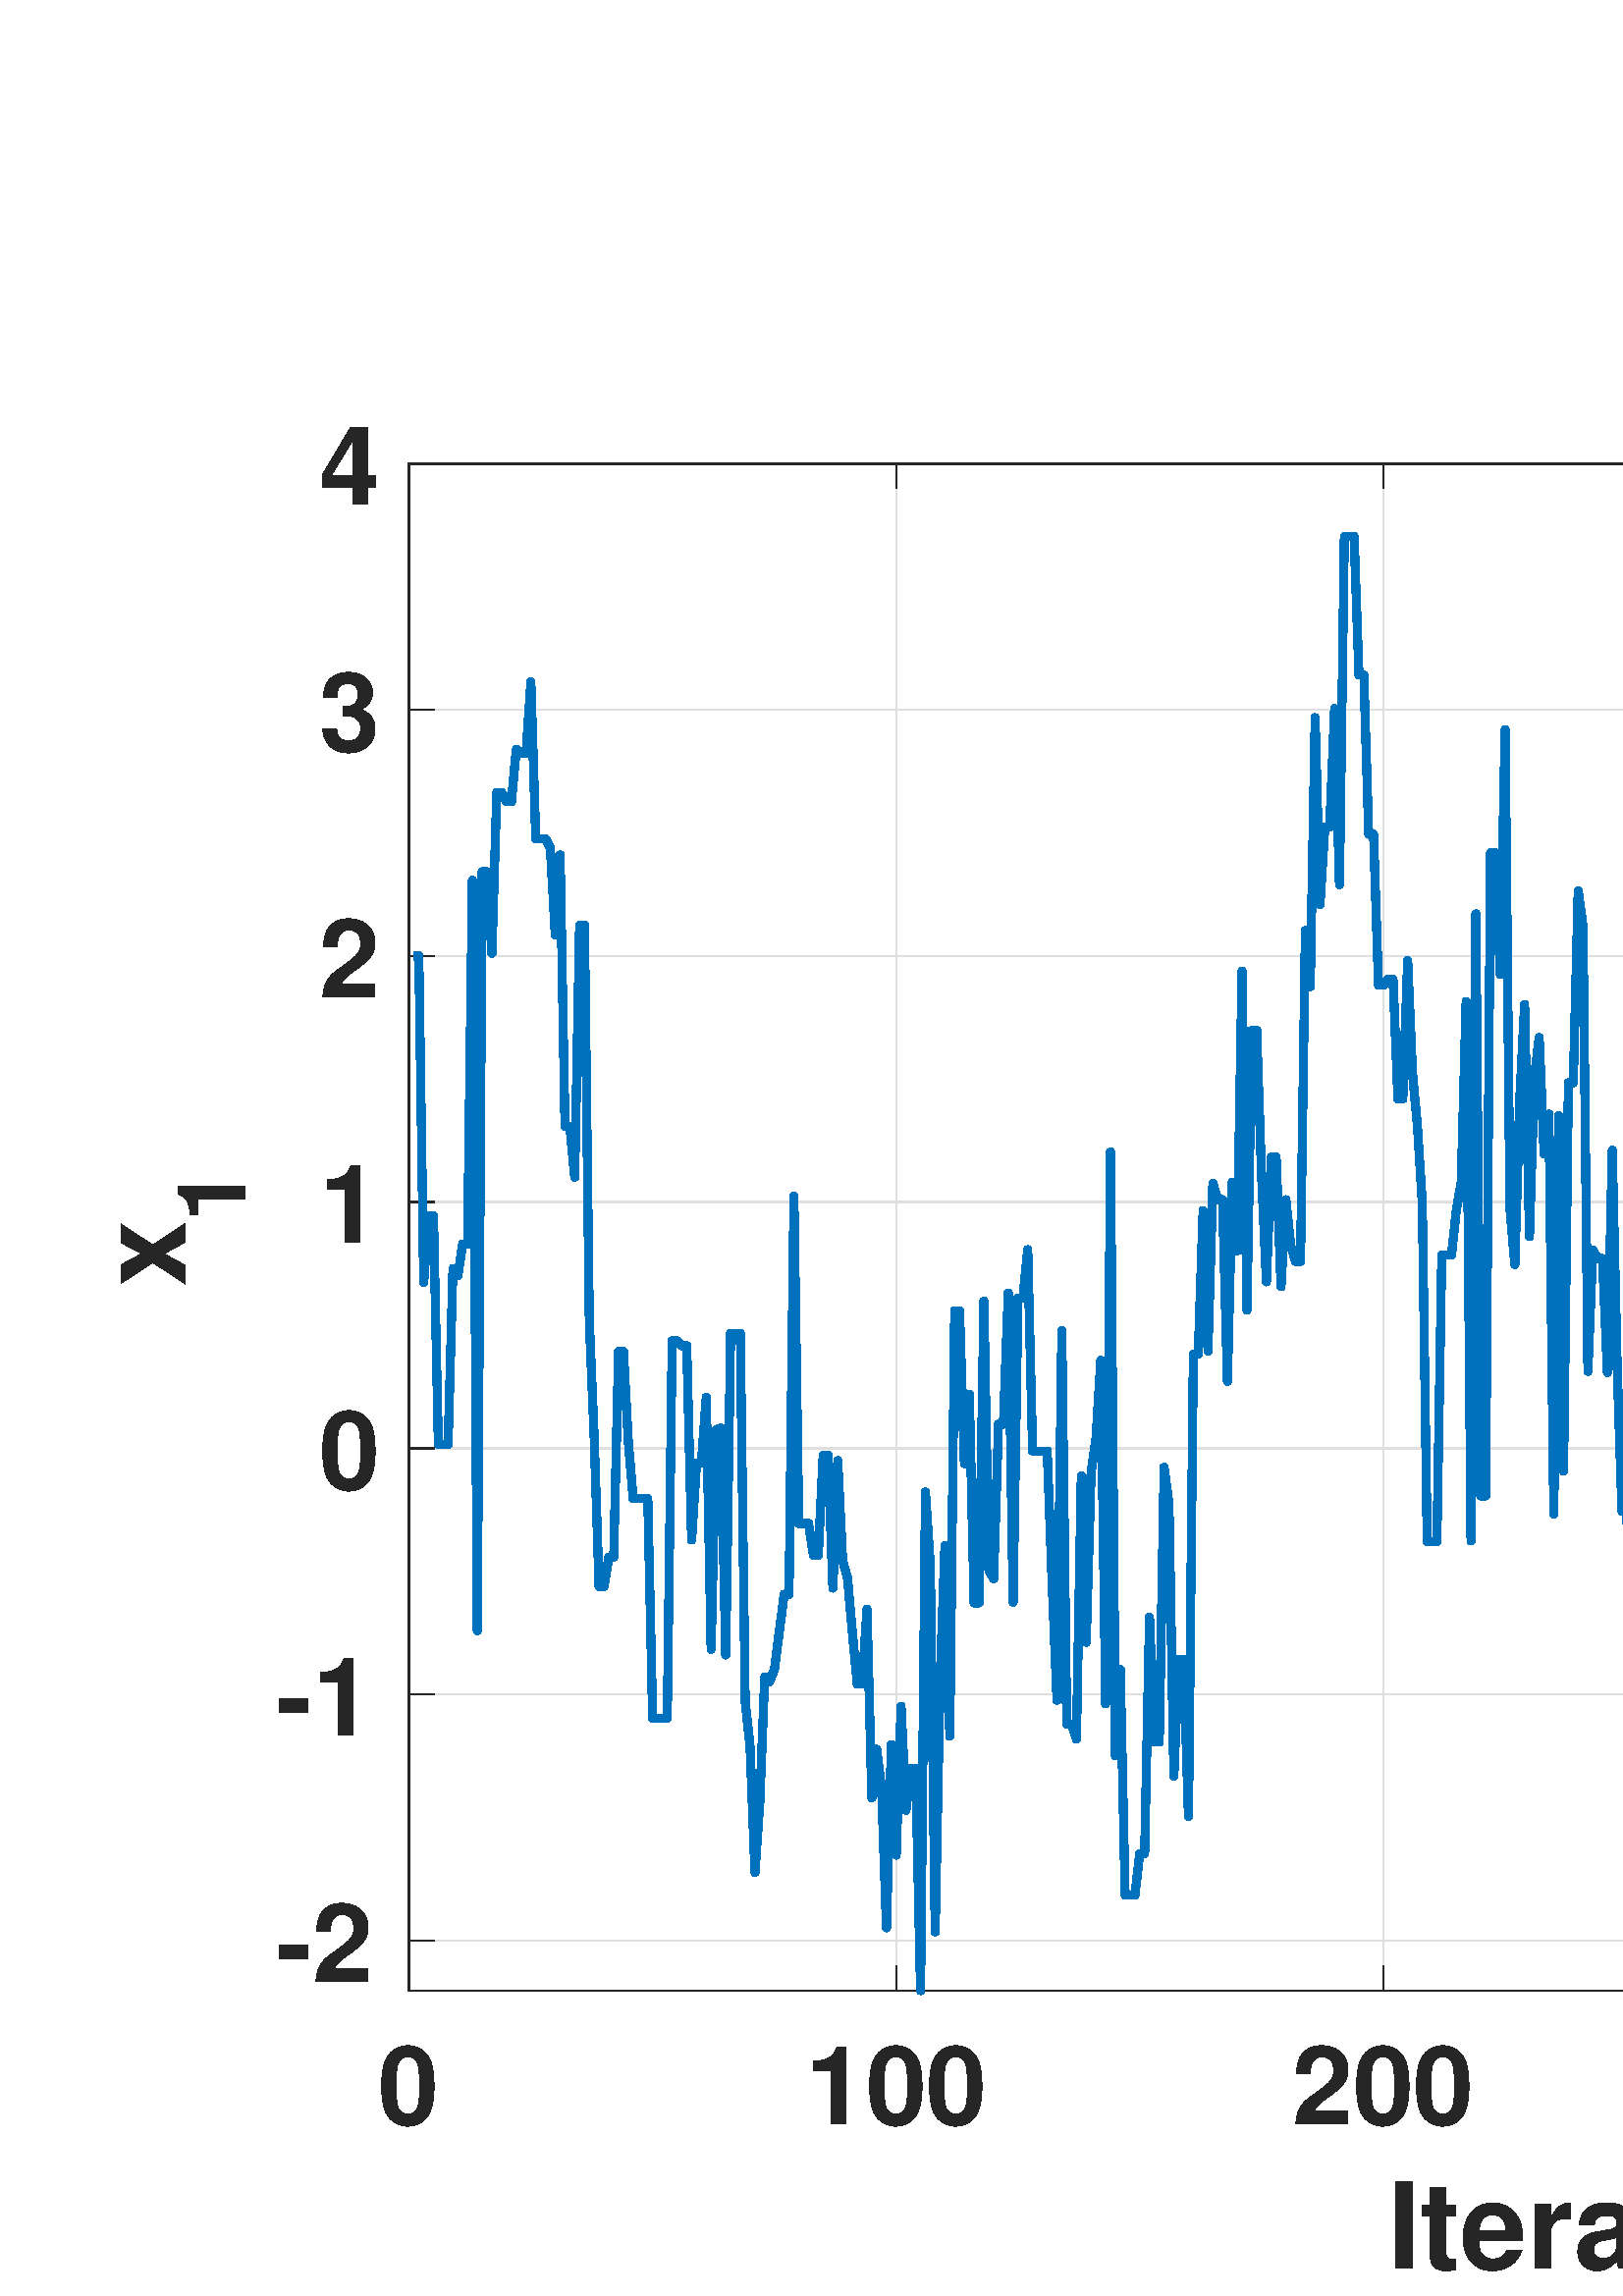 %!PS-Adobe-3.0 EPSF-3.0
%%Pages: (atend)
%%BoundingBox:    44     9  1075   686
%%LanguageLevel: 3
%%EndComments
%%BeginProlog
%%BeginResource: procset (Apache XML Graphics Std ProcSet) 1.2 0
%%Version: 1.2 0
%%Copyright: (Copyright 2001-2003,2010 The Apache Software Foundation. License terms: http://www.apache.org/licenses/LICENSE-2.0)
/bd{bind def}bind def
/ld{load def}bd
/GR/grestore ld
/GS/gsave ld
/RM/rmoveto ld
/C/curveto ld
/t/show ld
/L/lineto ld
/ML/setmiterlimit ld
/CT/concat ld
/f/fill ld
/N/newpath ld
/S/stroke ld
/CC/setcmykcolor ld
/A/ashow ld
/cp/closepath ld
/RC/setrgbcolor ld
/LJ/setlinejoin ld
/GC/setgray ld
/LW/setlinewidth ld
/M/moveto ld
/re {4 2 roll M
1 index 0 rlineto
0 exch rlineto
neg 0 rlineto
cp } bd
/_ctm matrix def
/_tm matrix def
/BT { _ctm currentmatrix pop matrix _tm copy pop 0 0 moveto } bd
/ET { _ctm setmatrix } bd
/iTm { _ctm setmatrix _tm concat } bd
/Tm { _tm astore pop iTm 0 0 moveto } bd
/ux 0.0 def
/uy 0.0 def
/F {
  /Tp exch def
  /Tf exch def
  Tf findfont Tp scalefont setfont
  /cf Tf def  /cs Tp def
} bd
/ULS {currentpoint /uy exch def /ux exch def} bd
/ULE {
  /Tcx currentpoint pop def
  gsave
  newpath
  cf findfont cs scalefont dup
  /FontMatrix get 0 get /Ts exch def /FontInfo get dup
  /UnderlinePosition get Ts mul /To exch def
  /UnderlineThickness get Ts mul /Tt exch def
  ux uy To add moveto  Tcx uy To add lineto
  Tt setlinewidth stroke
  grestore
} bd
/OLE {
  /Tcx currentpoint pop def
  gsave
  newpath
  cf findfont cs scalefont dup
  /FontMatrix get 0 get /Ts exch def /FontInfo get dup
  /UnderlinePosition get Ts mul /To exch def
  /UnderlineThickness get Ts mul /Tt exch def
  ux uy To add cs add moveto Tcx uy To add cs add lineto
  Tt setlinewidth stroke
  grestore
} bd
/SOE {
  /Tcx currentpoint pop def
  gsave
  newpath
  cf findfont cs scalefont dup
  /FontMatrix get 0 get /Ts exch def /FontInfo get dup
  /UnderlinePosition get Ts mul /To exch def
  /UnderlineThickness get Ts mul /Tt exch def
  ux uy To add cs 10 mul 26 idiv add moveto Tcx uy To add cs 10 mul 26 idiv add lineto
  Tt setlinewidth stroke
  grestore
} bd
/QT {
/Y22 exch store
/X22 exch store
/Y21 exch store
/X21 exch store
currentpoint
/Y21 load 2 mul add 3 div exch
/X21 load 2 mul add 3 div exch
/X21 load 2 mul /X22 load add 3 div
/Y21 load 2 mul /Y22 load add 3 div
/X22 load /Y22 load curveto
} bd
/SSPD {
dup length /d exch dict def
{
/v exch def
/k exch def
currentpagedevice k known {
/cpdv currentpagedevice k get def
v cpdv ne {
/upd false def
/nullv v type /nulltype eq def
/nullcpdv cpdv type /nulltype eq def
nullv nullcpdv or
{
/upd true def
} {
/sametype v type cpdv type eq def
sametype {
v type /arraytype eq {
/vlen v length def
/cpdvlen cpdv length def
vlen cpdvlen eq {
0 1 vlen 1 sub {
/i exch def
/obj v i get def
/cpdobj cpdv i get def
obj cpdobj ne {
/upd true def
exit
} if
} for
} {
/upd true def
} ifelse
} {
v type /dicttype eq {
v {
/dv exch def
/dk exch def
/cpddv cpdv dk get def
dv cpddv ne {
/upd true def
exit
} if
} forall
} {
/upd true def
} ifelse
} ifelse
} if
} ifelse
upd true eq {
d k v put
} if
} if
} if
} forall
d length 0 gt {
d setpagedevice
} if
} bd
/RE { % /NewFontName [NewEncodingArray] /FontName RE -
  findfont dup length dict begin
  {
    1 index /FID ne
    {def} {pop pop} ifelse
  } forall
  /Encoding exch def
  /FontName 1 index def
  currentdict definefont pop
  end
} bind def
%%EndResource
%%BeginResource: procset (Apache XML Graphics EPS ProcSet) 1.0 0
%%Version: 1.0 0
%%Copyright: (Copyright 2002-2003 The Apache Software Foundation. License terms: http://www.apache.org/licenses/LICENSE-2.0)
/BeginEPSF { %def
/b4_Inc_state save def         % Save state for cleanup
/dict_count countdictstack def % Count objects on dict stack
/op_count count 1 sub def      % Count objects on operand stack
userdict begin                 % Push userdict on dict stack
/showpage { } def              % Redefine showpage, { } = null proc
0 setgray 0 setlinecap         % Prepare graphics state
1 setlinewidth 0 setlinejoin
10 setmiterlimit [ ] 0 setdash newpath
/languagelevel where           % If level not equal to 1 then
{pop languagelevel             % set strokeadjust and
1 ne                           % overprint to their defaults.
{false setstrokeadjust false setoverprint
} if
} if
} bd
/EndEPSF { %def
count op_count sub {pop} repeat            % Clean up stacks
countdictstack dict_count sub {end} repeat
b4_Inc_state restore
} bd
%%EndResource
%FOPBeginFontDict
%%IncludeResource: font Courier-Oblique
%%IncludeResource: font Courier-BoldOblique
%%IncludeResource: font Courier-Bold
%%IncludeResource: font ZapfDingbats
%%IncludeResource: font Symbol
%%IncludeResource: font Helvetica
%%IncludeResource: font Helvetica-Oblique
%%IncludeResource: font Helvetica-Bold
%%IncludeResource: font Helvetica-BoldOblique
%%IncludeResource: font Times-Roman
%%IncludeResource: font Times-Italic
%%IncludeResource: font Times-Bold
%%IncludeResource: font Times-BoldItalic
%%IncludeResource: font Courier
%FOPEndFontDict
%%BeginResource: encoding WinAnsiEncoding
/WinAnsiEncoding [
/.notdef /.notdef /.notdef /.notdef /.notdef
/.notdef /.notdef /.notdef /.notdef /.notdef
/.notdef /.notdef /.notdef /.notdef /.notdef
/.notdef /.notdef /.notdef /.notdef /.notdef
/.notdef /.notdef /.notdef /.notdef /.notdef
/.notdef /.notdef /.notdef /.notdef /.notdef
/.notdef /.notdef /space /exclam /quotedbl
/numbersign /dollar /percent /ampersand /quotesingle
/parenleft /parenright /asterisk /plus /comma
/hyphen /period /slash /zero /one
/two /three /four /five /six
/seven /eight /nine /colon /semicolon
/less /equal /greater /question /at
/A /B /C /D /E
/F /G /H /I /J
/K /L /M /N /O
/P /Q /R /S /T
/U /V /W /X /Y
/Z /bracketleft /backslash /bracketright /asciicircum
/underscore /quoteleft /a /b /c
/d /e /f /g /h
/i /j /k /l /m
/n /o /p /q /r
/s /t /u /v /w
/x /y /z /braceleft /bar
/braceright /asciitilde /bullet /Euro /bullet
/quotesinglbase /florin /quotedblbase /ellipsis /dagger
/daggerdbl /circumflex /perthousand /Scaron /guilsinglleft
/OE /bullet /Zcaron /bullet /bullet
/quoteleft /quoteright /quotedblleft /quotedblright /bullet
/endash /emdash /asciitilde /trademark /scaron
/guilsinglright /oe /bullet /zcaron /Ydieresis
/space /exclamdown /cent /sterling /currency
/yen /brokenbar /section /dieresis /copyright
/ordfeminine /guillemotleft /logicalnot /sfthyphen /registered
/macron /degree /plusminus /twosuperior /threesuperior
/acute /mu /paragraph /middot /cedilla
/onesuperior /ordmasculine /guillemotright /onequarter /onehalf
/threequarters /questiondown /Agrave /Aacute /Acircumflex
/Atilde /Adieresis /Aring /AE /Ccedilla
/Egrave /Eacute /Ecircumflex /Edieresis /Igrave
/Iacute /Icircumflex /Idieresis /Eth /Ntilde
/Ograve /Oacute /Ocircumflex /Otilde /Odieresis
/multiply /Oslash /Ugrave /Uacute /Ucircumflex
/Udieresis /Yacute /Thorn /germandbls /agrave
/aacute /acircumflex /atilde /adieresis /aring
/ae /ccedilla /egrave /eacute /ecircumflex
/edieresis /igrave /iacute /icircumflex /idieresis
/eth /ntilde /ograve /oacute /ocircumflex
/otilde /odieresis /divide /oslash /ugrave
/uacute /ucircumflex /udieresis /yacute /thorn
/ydieresis
] def
%%EndResource
%FOPBeginFontReencode
/Courier-Oblique findfont
dup length dict begin
  {1 index /FID ne {def} {pop pop} ifelse} forall
  /Encoding WinAnsiEncoding def
  currentdict
end
/Courier-Oblique exch definefont pop
/Courier-BoldOblique findfont
dup length dict begin
  {1 index /FID ne {def} {pop pop} ifelse} forall
  /Encoding WinAnsiEncoding def
  currentdict
end
/Courier-BoldOblique exch definefont pop
/Courier-Bold findfont
dup length dict begin
  {1 index /FID ne {def} {pop pop} ifelse} forall
  /Encoding WinAnsiEncoding def
  currentdict
end
/Courier-Bold exch definefont pop
/Helvetica findfont
dup length dict begin
  {1 index /FID ne {def} {pop pop} ifelse} forall
  /Encoding WinAnsiEncoding def
  currentdict
end
/Helvetica exch definefont pop
/Helvetica-Oblique findfont
dup length dict begin
  {1 index /FID ne {def} {pop pop} ifelse} forall
  /Encoding WinAnsiEncoding def
  currentdict
end
/Helvetica-Oblique exch definefont pop
/Helvetica-Bold findfont
dup length dict begin
  {1 index /FID ne {def} {pop pop} ifelse} forall
  /Encoding WinAnsiEncoding def
  currentdict
end
/Helvetica-Bold exch definefont pop
/Helvetica-BoldOblique findfont
dup length dict begin
  {1 index /FID ne {def} {pop pop} ifelse} forall
  /Encoding WinAnsiEncoding def
  currentdict
end
/Helvetica-BoldOblique exch definefont pop
/Times-Roman findfont
dup length dict begin
  {1 index /FID ne {def} {pop pop} ifelse} forall
  /Encoding WinAnsiEncoding def
  currentdict
end
/Times-Roman exch definefont pop
/Times-Italic findfont
dup length dict begin
  {1 index /FID ne {def} {pop pop} ifelse} forall
  /Encoding WinAnsiEncoding def
  currentdict
end
/Times-Italic exch definefont pop
/Times-Bold findfont
dup length dict begin
  {1 index /FID ne {def} {pop pop} ifelse} forall
  /Encoding WinAnsiEncoding def
  currentdict
end
/Times-Bold exch definefont pop
/Times-BoldItalic findfont
dup length dict begin
  {1 index /FID ne {def} {pop pop} ifelse} forall
  /Encoding WinAnsiEncoding def
  currentdict
end
/Times-BoldItalic exch definefont pop
/Courier findfont
dup length dict begin
  {1 index /FID ne {def} {pop pop} ifelse} forall
  /Encoding WinAnsiEncoding def
  currentdict
end
/Courier exch definefont pop
%FOPEndFontReencode
%%EndProlog
%%Page: 1 1
%%PageBoundingBox: 0 0 1152 727
%%BeginPageSetup
[1 0 0 -1 0 727] CT
%%EndPageSetup
GS
1 GC
N
0 0 1152 727 re
f
GR
GS
1 GC
N
0 0 1152 727 re
f
GR
GS
1 GC
N
150 615 M
1043 615 L
1043 55 L
150 55 L
cp
f
GR
GS
0.873 GC
1 LJ
0.5 LW
N
150 615 M
150 55 L
S
GR
GS
0.873 GC
1 LJ
0.5 LW
N
328.6 615 M
328.6 55 L
S
GR
GS
0.873 GC
1 LJ
0.5 LW
N
507.2 615 M
507.2 55 L
S
GR
GS
0.873 GC
1 LJ
0.5 LW
N
685.8 615 M
685.8 55 L
S
GR
GS
0.873 GC
1 LJ
0.5 LW
N
864.4 615 M
864.4 55 L
S
GR
GS
0.873 GC
1 LJ
0.5 LW
N
1043 615 M
1043 55 L
S
GR
GS
0.873 GC
1 LJ
0.5 LW
N
1043 596.66 M
150 596.66 L
S
GR
GS
0.873 GC
1 LJ
0.5 LW
N
1043 506.383 M
150 506.383 L
S
GR
GS
0.873 GC
1 LJ
0.5 LW
N
1043 416.106 M
150 416.106 L
S
GR
GS
0.873 GC
1 LJ
0.5 LW
N
1043 325.83 M
150 325.83 L
S
GR
GS
0.873 GC
1 LJ
0.5 LW
N
1043 235.553 M
150 235.553 L
S
GR
GS
0.873 GC
1 LJ
0.5 LW
N
1043 145.277 M
150 145.277 L
S
GR
GS
0.873 GC
1 LJ
0.5 LW
N
1043 55 M
150 55 L
S
GR
GS
0.149 GC
2 setlinecap
1 LJ
0.5 LW
N
150 615 M
1043 615 L
S
GR
GS
0.149 GC
2 setlinecap
1 LJ
0.5 LW
N
150 55 M
1043 55 L
S
GR
GS
0.149 GC
2 setlinecap
1 LJ
0.5 LW
N
150 615 M
150 606.07 L
S
GR
GS
0.149 GC
2 setlinecap
1 LJ
0.5 LW
N
328.6 615 M
328.6 606.07 L
S
GR
GS
0.149 GC
2 setlinecap
1 LJ
0.5 LW
N
507.2 615 M
507.2 606.07 L
S
GR
GS
0.149 GC
2 setlinecap
1 LJ
0.5 LW
N
685.8 615 M
685.8 606.07 L
S
GR
GS
0.149 GC
2 setlinecap
1 LJ
0.5 LW
N
864.4 615 M
864.4 606.07 L
S
GR
GS
0.149 GC
2 setlinecap
1 LJ
0.5 LW
N
1043 615 M
1043 606.07 L
S
GR
GS
0.149 GC
2 setlinecap
1 LJ
0.5 LW
N
150 55 M
150 63.93 L
S
GR
GS
0.149 GC
2 setlinecap
1 LJ
0.5 LW
N
328.6 55 M
328.6 63.93 L
S
GR
GS
0.149 GC
2 setlinecap
1 LJ
0.5 LW
N
507.2 55 M
507.2 63.93 L
S
GR
GS
0.149 GC
2 setlinecap
1 LJ
0.5 LW
N
685.8 55 M
685.8 63.93 L
S
GR
GS
0.149 GC
2 setlinecap
1 LJ
0.5 LW
N
864.4 55 M
864.4 63.93 L
S
GR
GS
0.149 GC
2 setlinecap
1 LJ
0.5 LW
N
1043 55 M
1043 63.93 L
S
GR
GS
[1 0 0 1 150 625] CT
0.149 GC
/Helvetica-Bold 40 F
GS
[1 0 0 1 0 0] CT
-11.5 39 moveto 
1 -1 scale
(0) t 
GR
GR
GS
[1 0 0 1 328.6 625] CT
0.149 GC
/Helvetica-Bold 40 F
GS
[1 0 0 1 0 0] CT
-33.5 39 moveto 
1 -1 scale
(100) t 
GR
GR
GS
[1 0 0 1 507.2 625] CT
0.149 GC
/Helvetica-Bold 40 F
GS
[1 0 0 1 0 0] CT
-33.5 39 moveto 
1 -1 scale
(200) t 
GR
GR
GS
[1 0 0 1 685.8 625] CT
0.149 GC
/Helvetica-Bold 40 F
GS
[1 0 0 1 0 0] CT
-33.5 39 moveto 
1 -1 scale
(300) t 
GR
GR
GS
[1 0 0 1 864.4 625] CT
0.149 GC
/Helvetica-Bold 40 F
GS
[1 0 0 1 0 0] CT
-33.5 39 moveto 
1 -1 scale
(400) t 
GR
GR
GS
[1 0 0 1 1043 625] CT
0.149 GC
/Helvetica-Bold 40 F
GS
[1 0 0 1 0 0] CT
-33.5 39 moveto 
1 -1 scale
(500) t 
GR
GR
GS
[1 0 0 1 596.5 674] CT
0.149 GC
/Helvetica-Bold 44 F
GS
[1 0 0 1 0 0] CT
-88 43 moveto 
1 -1 scale
(Iteration) t 
GR
GR
GS
0.149 GC
2 setlinecap
1 LJ
0.5 LW
N
150 615 M
150 55 L
S
GR
GS
0.149 GC
2 setlinecap
1 LJ
0.5 LW
N
1043 615 M
1043 55 L
S
GR
GS
0.149 GC
2 setlinecap
1 LJ
0.5 LW
N
150 596.66 M
158.93 596.66 L
S
GR
GS
0.149 GC
2 setlinecap
1 LJ
0.5 LW
N
150 506.383 M
158.93 506.383 L
S
GR
GS
0.149 GC
2 setlinecap
1 LJ
0.5 LW
N
150 416.106 M
158.93 416.106 L
S
GR
GS
0.149 GC
2 setlinecap
1 LJ
0.5 LW
N
150 325.83 M
158.93 325.83 L
S
GR
GS
0.149 GC
2 setlinecap
1 LJ
0.5 LW
N
150 235.553 M
158.93 235.553 L
S
GR
GS
0.149 GC
2 setlinecap
1 LJ
0.5 LW
N
150 145.277 M
158.93 145.277 L
S
GR
GS
0.149 GC
2 setlinecap
1 LJ
0.5 LW
N
150 55 M
158.93 55 L
S
GR
GS
0.149 GC
2 setlinecap
1 LJ
0.5 LW
N
1043 596.66 M
1034.07 596.66 L
S
GR
GS
0.149 GC
2 setlinecap
1 LJ
0.5 LW
N
1043 506.383 M
1034.07 506.383 L
S
GR
GS
0.149 GC
2 setlinecap
1 LJ
0.5 LW
N
1043 416.106 M
1034.07 416.106 L
S
GR
GS
0.149 GC
2 setlinecap
1 LJ
0.5 LW
N
1043 325.83 M
1034.07 325.83 L
S
GR
GS
0.149 GC
2 setlinecap
1 LJ
0.5 LW
N
1043 235.553 M
1034.07 235.553 L
S
GR
GS
0.149 GC
2 setlinecap
1 LJ
0.5 LW
N
1043 145.277 M
1034.07 145.277 L
S
GR
GS
0.149 GC
2 setlinecap
1 LJ
0.5 LW
N
1043 55 M
1034.07 55 L
S
GR
GS
[1 0 0 1 140 596.66] CT
0.149 GC
/Helvetica-Bold 40 F
GS
[1 0 0 1 0 0] CT
-39 15 moveto 
1 -1 scale
(-2) t 
GR
GR
GS
[1 0 0 1 140 506.383] CT
0.149 GC
/Helvetica-Bold 40 F
GS
[1 0 0 1 0 0] CT
-39 15 moveto 
1 -1 scale
(-1) t 
GR
GR
GS
[1 0 0 1 140 416.106] CT
0.149 GC
/Helvetica-Bold 40 F
GS
[1 0 0 1 0 0] CT
-23 15 moveto 
1 -1 scale
(0) t 
GR
GR
GS
[1 0 0 1 140 325.83] CT
0.149 GC
/Helvetica-Bold 40 F
GS
[1 0 0 1 0 0] CT
-23 15 moveto 
1 -1 scale
(1) t 
GR
GR
GS
[1 0 0 1 140 235.553] CT
0.149 GC
/Helvetica-Bold 40 F
GS
[1 0 0 1 0 0] CT
-23 15 moveto 
1 -1 scale
(2) t 
GR
GR
GS
[1 0 0 1 140 145.277] CT
0.149 GC
/Helvetica-Bold 40 F
GS
[1 0 0 1 0 0] CT
-23 15 moveto 
1 -1 scale
(3) t 
GR
GR
GS
[1 0 0 1 140 55] CT
0.149 GC
/Helvetica-Bold 40 F
GS
[1 0 0 1 0 0] CT
-23 15 moveto 
1 -1 scale
(4) t 
GR
GR
GS
[0 -1 1 0 68 357] CT
0.149 GC
/Helvetica-Bold 44 F
GS
[1 0 0 1 0 0] CT
0 0 moveto 
1 -1 scale
(x) t 
GR
GR
GS
[0 -1 1 0 90 333] CT
0.149 GC
/Helvetica-Bold 35.2 F
GS
[1 0 0 1 0 0] CT
0 0 moveto 
1 -1 scale
(1) t 
GR
GR
GS
0 0.447 0.741 RC
1 LJ
3 LW
N
151.786 235.553 M
153.572 235.553 L
155.358 355.243 L
157.144 330.897 L
158.93 330.897 L
160.716 414.616 L
162.502 414.616 L
164.288 414.616 L
166.074 350.233 L
167.86 352.806 L
169.646 341.186 L
171.432 341.186 L
173.218 207.772 L
175.004 482.988 L
176.79 204.686 L
178.576 204.686 L
180.362 234.552 L
182.148 175.562 L
183.934 175.562 L
185.72 178.997 L
187.506 178.997 L
189.292 159.794 L
191.078 161.251 L
192.864 161.251 L
194.65 135.081 L
196.436 192.58 L
198.222 192.58 L
200.008 192.58 L
201.794 196.034 L
203.58 227.814 L
205.366 198.502 L
207.152 298.098 L
208.938 298.098 L
210.724 316.662 L
212.51 224.246 L
214.296 224.246 L
216.082 369.57 L
217.868 412.535 L
219.654 466.813 L
221.44 466.813 L
223.226 456.015 L
225.012 456.015 L
226.798 380.632 L
228.584 380.632 L
230.37 413.636 L
232.156 434.574 L
233.942 434.574 L
235.728 434.574 L
237.514 434.574 L
239.3 515.07 L
241.086 515.07 L
242.872 515.07 L
244.658 515.07 L
246.444 376.696 L
248.23 376.696 L
250.016 378.473 L
251.802 378.473 L
253.588 449.734 L
255.374 421.631 L
257.16 421.631 L
258.946 397.388 L
260.732 489.844 L
262.518 409.365 L
264.304 408.714 L
266.09 491.868 L
267.876 373.993 L
269.662 373.993 L
271.448 373.993 L
273.234 509.152 L
275.02 525.541 L
276.806 571.622 L
278.592 545.839 L
280.378 499.981 L
282.164 501.733 L
283.95 497.217 L
285.736 483.259 L
287.522 469.644 L
289.308 469.644 L
291.094 323.708 L
292.88 443.68 L
294.666 443.68 L
296.452 443.68 L
298.238 455.294 L
300.024 455.294 L
301.81 418.614 L
303.596 418.614 L
305.382 467.38 L
307.168 420.641 L
308.954 457.299 L
310.74 463.701 L
312.526 483.805 L
314.312 502.553 L
316.098 502.553 L
317.884 475.174 L
319.67 544.275 L
321.456 526.497 L
323.242 541.155 L
325.028 591.945 L
326.814 524.762 L
328.6 565.305 L
330.386 510.742 L
332.172 548.843 L
333.958 533.592 L
335.744 533.592 L
337.53 615 L
339.316 432.169 L
341.102 459.079 L
342.888 593.434 L
344.674 501.985 L
346.46 451.751 L
348.246 521.719 L
350.032 365.66 L
351.818 365.66 L
353.604 421.732 L
355.39 396.241 L
357.176 472.821 L
358.962 472.821 L
360.748 362.184 L
362.534 460.671 L
364.32 463.958 L
366.106 407.284 L
367.892 407.284 L
369.678 359.224 L
371.464 472.505 L
373.25 361.015 L
375.036 361.015 L
376.822 343.276 L
378.608 417.107 L
380.394 417.107 L
382.18 417.107 L
383.966 417.107 L
385.752 465.032 L
387.538 508.494 L
389.324 372.954 L
391.11 517.366 L
392.896 517.366 L
394.682 522.792 L
396.468 426.207 L
398.254 487.226 L
400.04 425.237 L
401.826 412.715 L
403.612 383.832 L
405.398 509.775 L
407.184 307.462 L
408.97 528.895 L
410.756 497.269 L
412.542 580.012 L
414.328 580.012 L
416.114 580.012 L
417.9 564.712 L
419.686 564.712 L
421.472 478.121 L
423.258 523.876 L
425.044 523.876 L
426.83 423.113 L
428.616 436.523 L
430.402 536.401 L
432.188 493.551 L
433.974 493.551 L
435.76 551.185 L
437.546 381.609 L
439.332 381.609 L
441.118 328.954 L
442.904 380.525 L
444.69 318.993 L
446.476 324.911 L
448.262 324.911 L
450.048 391.553 L
451.834 318.512 L
453.62 343.665 L
455.406 241.092 L
457.192 365.422 L
458.978 262.836 L
460.764 262.836 L
462.55 315.846 L
464.336 355.06 L
466.122 309.341 L
467.908 309.341 L
469.694 356.814 L
471.48 324.938 L
473.266 341.89 L
475.052 347.58 L
476.838 347.58 L
478.624 226.216 L
480.41 246.792 L
482.196 148.17 L
483.982 216.623 L
485.768 188.291 L
487.554 188.291 L
489.34 144.796 L
491.126 209.377 L
492.912 81.726 L
494.698 81.726 L
496.484 81.726 L
498.27 132.542 L
500.056 132.542 L
501.842 190.938 L
503.628 190.938 L
505.414 246.222 L
507.2 246.222 L
508.986 244.118 L
510.772 244.118 L
512.558 288.003 L
514.344 288.003 L
516.13 237.297 L
517.916 278.848 L
519.702 297.931 L
521.488 326.2 L
523.274 450.263 L
525.06 450.263 L
526.846 450.263 L
528.632 345.243 L
530.418 345.243 L
532.204 345.243 L
533.99 328.632 L
535.776 318.456 L
537.562 252.242 L
539.348 450.054 L
541.134 220.113 L
542.92 433.545 L
544.706 433.545 L
546.492 197.797 L
548.278 197.797 L
550.064 242.341 L
551.85 152.612 L
553.636 328.275 L
555.422 348.756 L
557.208 288.504 L
558.994 253.376 L
560.78 338.435 L
562.566 280.159 L
564.352 265.474 L
566.138 308.042 L
567.924 293.547 L
569.71 440.264 L
571.496 294.206 L
573.282 424.524 L
575.068 282.019 L
576.854 282.019 L
578.64 211.697 L
580.426 224.708 L
582.212 387.859 L
583.998 343.307 L
585.784 346.525 L
587.57 346.525 L
589.356 388.336 L
591.142 306.831 L
592.928 385.774 L
594.714 439.216 L
596.5 439.216 L
598.286 541.15 L
600.072 344.433 L
601.858 410.773 L
603.644 364.457 L
605.43 330.755 L
607.216 330.755 L
609.002 460.248 L
610.788 311.447 L
612.574 505.762 L
614.36 505.762 L
616.146 485.052 L
617.932 382.18 L
619.718 382.18 L
621.504 364.89 L
623.29 364.89 L
625.076 364.89 L
626.862 320.542 L
628.648 440.216 L
630.434 443.727 L
632.22 321.532 L
634.006 341.162 L
635.792 403.87 L
637.578 375.804 L
639.364 441.898 L
641.15 517.569 L
642.936 395.563 L
644.722 510.532 L
646.508 415.497 L
648.294 435.876 L
650.08 496.272 L
651.866 399.128 L
653.652 399.128 L
655.438 399.128 L
657.224 521.977 L
659.01 521.977 L
660.796 521.977 L
662.582 542.624 L
664.368 542.624 L
666.154 542.624 L
667.94 554.742 L
669.726 549.662 L
671.512 549.662 L
673.298 524.772 L
675.084 524.772 L
676.87 524.772 L
678.656 498.12 L
680.442 454.186 L
682.228 422.098 L
684.014 467.621 L
685.8 467.621 L
687.586 469.125 L
689.372 475.371 L
691.158 371.18 L
692.944 448.794 L
694.73 448.794 L
696.516 489.061 L
698.302 429.372 L
700.088 429.372 L
701.874 534.906 L
703.66 398.81 L
705.446 407.128 L
707.232 392.949 L
709.018 392.949 L
710.804 337.759 L
712.59 464.919 L
714.376 492.131 L
716.162 492.131 L
717.948 412.862 L
719.734 453.582 L
721.52 469.614 L
723.306 461.928 L
725.092 461.928 L
726.878 461.928 L
728.664 461.928 L
730.45 452.473 L
732.236 424.103 L
734.022 366.793 L
735.808 498.359 L
737.594 484.162 L
739.38 580.46 L
741.166 580.46 L
742.952 506.181 L
744.738 506.181 L
746.524 506.181 L
748.31 506.181 L
750.096 506.181 L
751.882 583.303 L
753.668 583.303 L
755.454 529.653 L
757.24 517.975 L
759.026 510.296 L
760.812 510.296 L
762.598 529.756 L
764.384 529.756 L
766.17 465.228 L
767.956 465.228 L
769.742 499.554 L
771.528 390.226 L
773.314 390.226 L
775.1 464.967 L
776.886 464.967 L
778.672 468.823 L
780.458 368.196 L
782.244 368.196 L
784.03 492.938 L
785.816 399.611 L
787.602 512.263 L
789.388 386.222 L
791.174 386.222 L
792.96 391.08 L
794.746 214.669 L
796.532 467.87 L
798.318 467.87 L
800.104 467.87 L
801.89 499.667 L
803.676 335.16 L
805.462 447.296 L
807.248 447.296 L
809.034 594.305 L
810.82 452.787 L
812.606 452.787 L
814.392 452.787 L
816.178 452.787 L
817.964 452.787 L
819.75 492.329 L
821.536 419.724 L
823.322 470.59 L
825.108 467.54 L
826.894 452.006 L
828.68 452.006 L
830.466 452.006 L
832.252 452.006 L
834.038 518.193 L
835.824 381.767 L
837.61 438.26 L
839.396 438.26 L
841.182 382.592 L
842.968 407.646 L
844.754 379.659 L
846.54 379.659 L
848.326 379.659 L
850.112 410.95 L
851.898 331.768 L
853.684 364.349 L
855.47 393.496 L
857.256 368.509 L
859.042 384.22 L
860.828 384.22 L
862.614 469.199 L
864.4 341.652 L
866.186 341.652 L
867.972 341.652 L
869.758 341.652 L
871.544 341.652 L
873.33 341.652 L
875.116 341.652 L
876.902 356.961 L
878.688 355.432 L
880.474 400.957 L
882.26 337.102 L
884.046 258.361 L
885.832 358.349 L
887.618 246.068 L
889.404 392.586 L
891.19 392.586 L
892.976 392.586 L
894.762 404.638 L
896.548 404.638 L
898.334 441.971 L
900.12 441.971 L
901.906 417.352 L
903.692 554.043 L
905.478 411.55 L
907.264 411.55 L
909.05 411.55 L
910.836 411.55 L
912.622 504.638 L
914.408 346.021 L
916.194 426.231 L
917.98 335.438 L
919.766 417.972 L
921.552 422.993 L
923.338 464.638 L
925.124 401.002 L
926.91 558.076 L
928.696 397.569 L
930.482 397.569 L
932.268 290.853 L
934.054 290.853 L
935.84 460.893 L
937.626 172.802 L
939.412 506.605 L
941.198 506.605 L
942.984 551.708 L
944.77 488.898 L
946.556 488.898 L
948.342 462.355 L
950.128 392.404 L
951.914 392.404 L
953.7 392.404 L
955.486 493.495 L
957.272 472.52 L
959.058 447.61 L
960.844 468.746 L
962.63 384.607 L
964.416 531.724 L
966.202 355.385 L
967.988 355.385 L
969.774 341.214 L
971.56 337.96 L
973.346 268.281 L
975.132 350.729 L
976.918 348.288 L
978.704 385.272 L
980.49 350.589 L
982.276 355.107 L
984.062 355.107 L
985.848 373.228 L
987.634 396.389 L
989.42 396.389 L
991.206 261.486 L
992.992 261.486 L
994.778 360.4 L
996.564 360.4 L
998.35 319.451 L
1000.136 339.826 L
1001.922 342.971 L
1003.708 317.6 L
1005.494 456.111 L
1007.28 383.466 L
1009.066 524.969 L
1010.852 435.062 L
1012.638 494.844 L
1014.424 494.844 L
1016.21 487.459 L
1017.996 516.047 L
1019.782 516.047 L
1021.568 437.121 L
1023.354 437.121 L
1025.14 437.121 L
1026.926 433.08 L
1028.712 398.257 L
1030.498 398.257 L
1032.284 565.922 L
1034.07 460.835 L
1035.856 483.826 L
1037.642 511.34 L
1039.428 444.726 L
1041.214 439.723 L
1043 475.782 L
1043.106 470.043 L
S
GR
%%Trailer
%%Pages: 1
%%EOF
